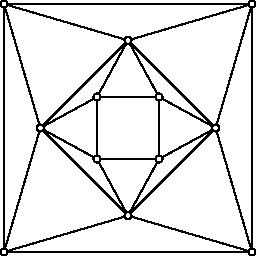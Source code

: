 /******************************************************************************
 *                                 LICENSE                                    *
 ******************************************************************************
 *  This file is part of Mathematics-and-Physics.                             *
 *                                                                            *
 *  Mathematics-and-Physics is free software: you can redistribute it and/or  *
 *  modify it under the terms of the GNU General Public License as published  *
 *  by the Free Software Foundation, either version 3 of the License, or      *
 *  (at your option) any later version.                                       *
 *                                                                            *
 *  Mathematics-and-Physics is distributed in the hope that it will be useful *
 *  but WITHOUT ANY WARRANTY; without even the implied warranty of            *
 *  MERCHANTABILITY or FITNESS FOR A PARTICULAR PURPOSE.  See the             *
 *  GNU General Public License for more details.                              *
 *                                                                            *
 *  You should have received a copy of the GNU General Public License         *
 *  along with Mathematics-and-Physics.  If not, see                          *
 *  <https://www.gnu.org/licenses/>.                                          *
 ******************************************************************************/

/*  Size of the figure.                                                       */
size(128);

real rDot = 0.04;

pair V0 = scale(0.5)*expi(0.25*pi);
pair V1 = scale(0.5)*expi(0.75*pi);
pair V2 = scale(0.5)*expi(1.25*pi);
pair V3 = scale(0.5)*expi(1.75*pi);

pair W0 = expi(0.0*pi);
pair W1 = expi(0.5*pi);
pair W2 = expi(1.0*pi);
pair W3 = expi(1.5*pi);

pair Z0 = scale(2.0)*expi(0.25*pi);
pair Z1 = scale(2.0)*expi(0.75*pi);
pair Z2 = scale(2.0)*expi(1.25*pi);
pair Z3 = scale(2.0)*expi(1.75*pi);

draw(V0 -- V1 -- V2 -- V3 -- cycle);
draw(W0 -- W1 -- W2 -- W3 -- cycle);
draw(Z0 -- Z1 -- Z2 -- Z3 -- cycle);

draw(V0 -- W0);
draw(V0 -- W1);

draw(V1 -- W1);
draw(V1 -- W2);

draw(V2 -- W2);
draw(V2 -- W3);

draw(V3 -- W3);
draw(V3 -- W0);

draw(W0 -- Z3);
draw(W0 -- Z0);

draw(W1 -- Z0);
draw(W1 -- Z1);

draw(W2 -- Z1);
draw(W2 -- Z2);

draw(W3 -- Z2);
draw(W3 -- Z3);

filldraw(circle(V0, rDot), white, black);
filldraw(circle(V1, rDot), white, black);
filldraw(circle(V2, rDot), white, black);
filldraw(circle(V3, rDot), white, black);

filldraw(circle(W0, rDot), white, black);
filldraw(circle(W1, rDot), white, black);
filldraw(circle(W2, rDot), white, black);
filldraw(circle(W3, rDot), white, black);

filldraw(circle(Z0, rDot), white, black);
filldraw(circle(Z1, rDot), white, black);
filldraw(circle(Z2, rDot), white, black);
filldraw(circle(Z3, rDot), white, black);
